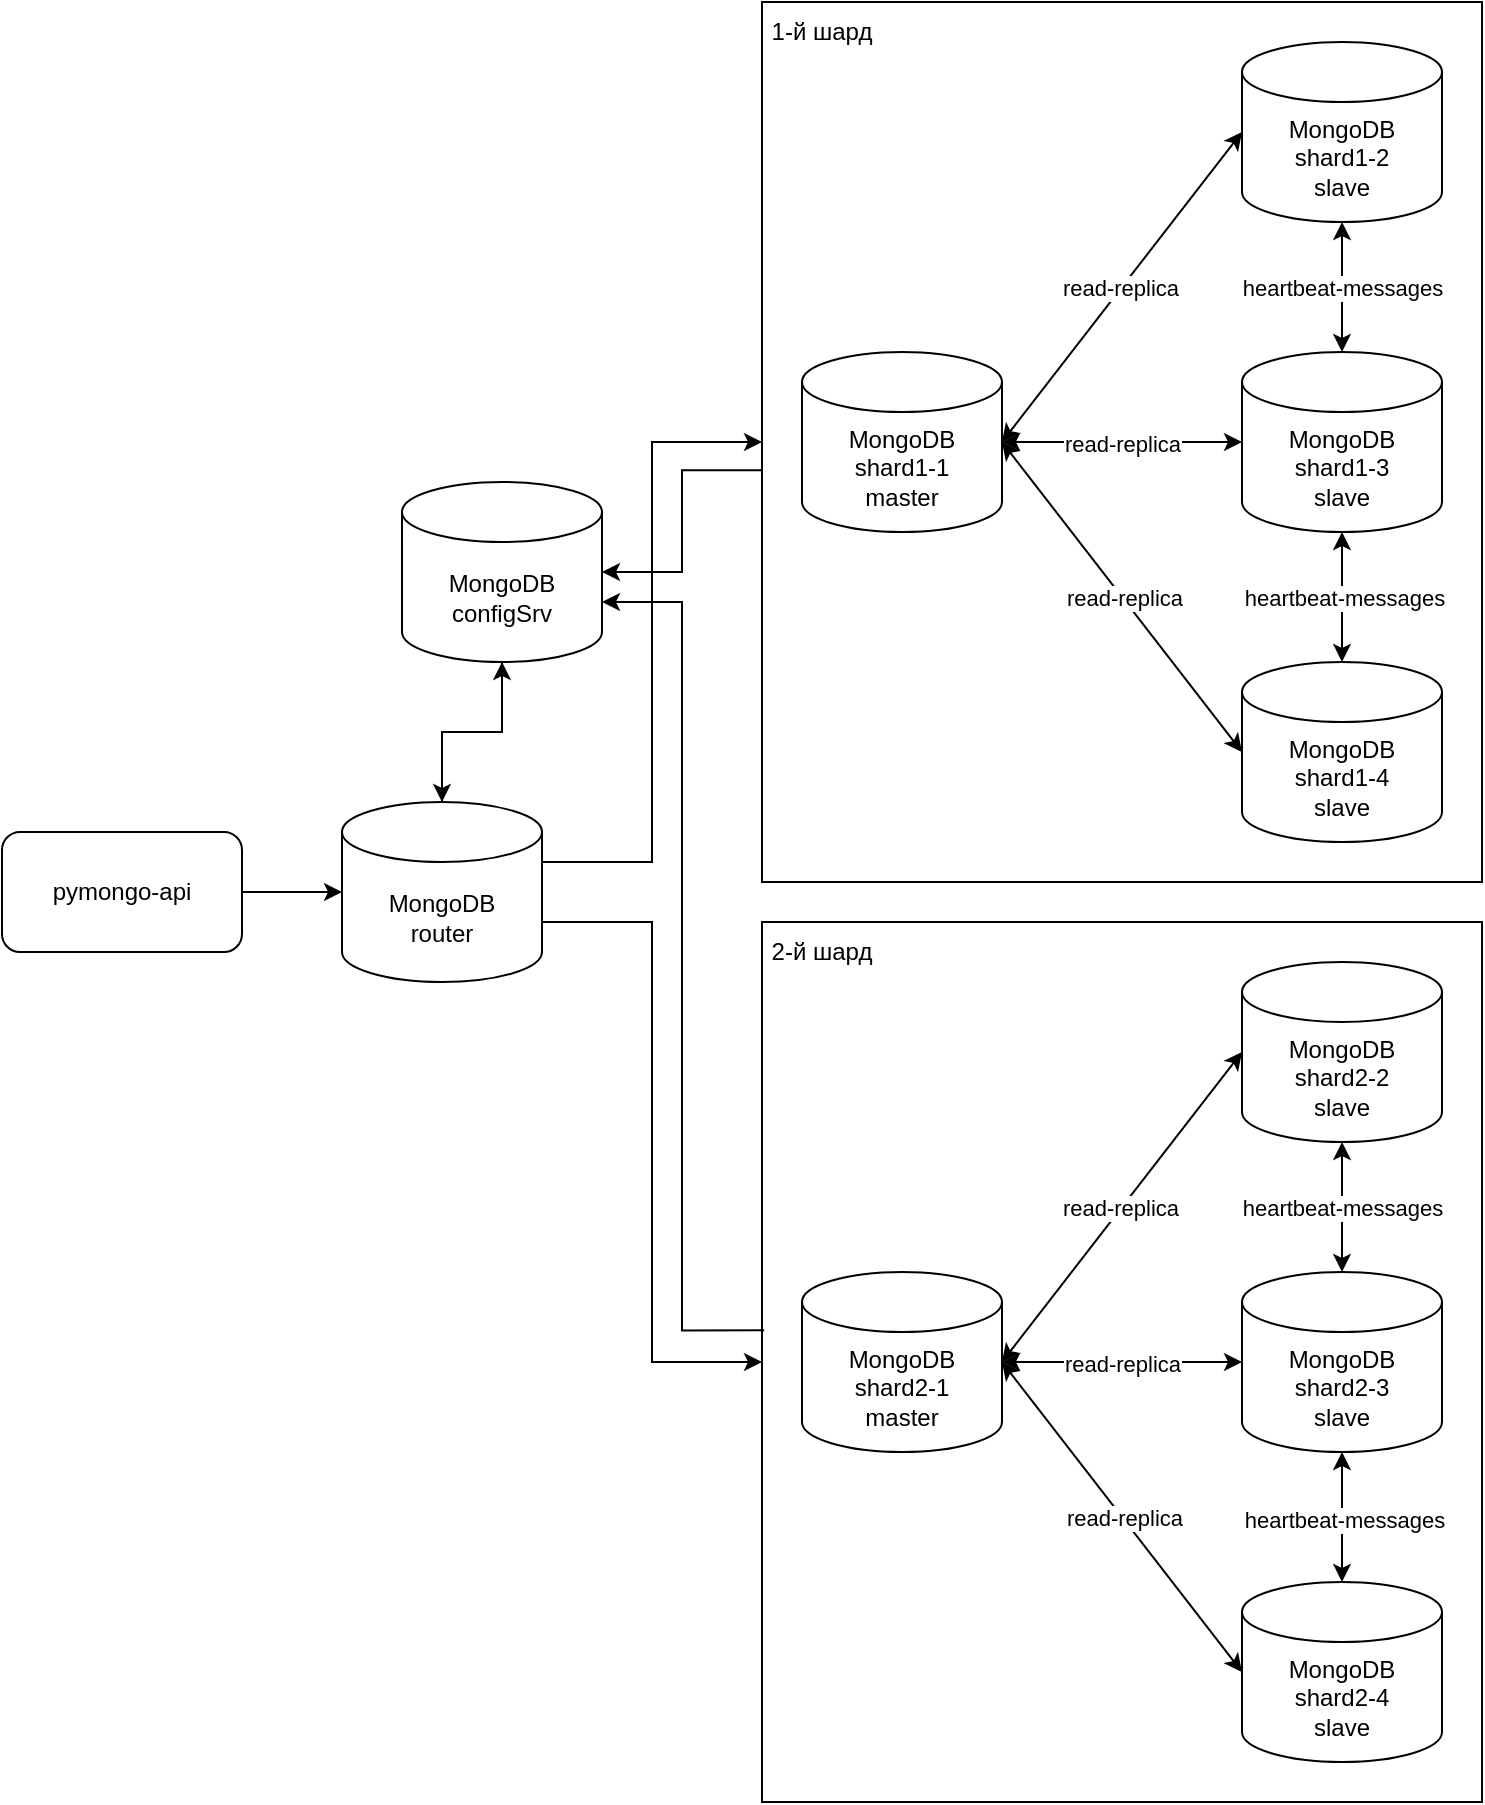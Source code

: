 <mxfile version="25.0.3">
  <diagram name="Page-1" id="-H_mtQnk-PTXWXPvYvuk">
    <mxGraphModel dx="1266" dy="-177" grid="1" gridSize="10" guides="1" tooltips="1" connect="1" arrows="1" fold="1" page="1" pageScale="1" pageWidth="1169" pageHeight="827" math="0" shadow="0">
      <root>
        <mxCell id="0" />
        <mxCell id="1" parent="0" />
        <mxCell id="DAicFC5jk0w9_VVgqc7O-48" value="" style="rounded=0;whiteSpace=wrap;html=1;" parent="1" vertex="1">
          <mxGeometry x="600" y="1120" width="360" height="440" as="geometry" />
        </mxCell>
        <mxCell id="DAicFC5jk0w9_VVgqc7O-47" value="" style="rounded=0;whiteSpace=wrap;html=1;" parent="1" vertex="1">
          <mxGeometry x="600" y="1580" width="360" height="440" as="geometry" />
        </mxCell>
        <mxCell id="DAicFC5jk0w9_VVgqc7O-16" value="MongoDB&lt;br&gt;configSrv" style="shape=cylinder3;whiteSpace=wrap;html=1;boundedLbl=1;backgroundOutline=1;size=15;" parent="1" vertex="1">
          <mxGeometry x="420" y="1360" width="100" height="90" as="geometry" />
        </mxCell>
        <mxCell id="DAicFC5jk0w9_VVgqc7O-17" value="pymongo-api" style="rounded=1;whiteSpace=wrap;html=1;" parent="1" vertex="1">
          <mxGeometry x="220" y="1535" width="120" height="60" as="geometry" />
        </mxCell>
        <mxCell id="DAicFC5jk0w9_VVgqc7O-18" value="MongoDB&lt;br&gt;shard1-1&lt;br&gt;master" style="shape=cylinder3;whiteSpace=wrap;html=1;boundedLbl=1;backgroundOutline=1;size=15;" parent="1" vertex="1">
          <mxGeometry x="620" y="1295" width="100" height="90" as="geometry" />
        </mxCell>
        <mxCell id="DAicFC5jk0w9_VVgqc7O-19" value="MongoDB&lt;br&gt;shard2-1&lt;div&gt;master&lt;/div&gt;" style="shape=cylinder3;whiteSpace=wrap;html=1;boundedLbl=1;backgroundOutline=1;size=15;" parent="1" vertex="1">
          <mxGeometry x="620" y="1755" width="100" height="90" as="geometry" />
        </mxCell>
        <mxCell id="DAicFC5jk0w9_VVgqc7O-20" value="MongoDB&lt;br&gt;router" style="shape=cylinder3;whiteSpace=wrap;html=1;boundedLbl=1;backgroundOutline=1;size=15;" parent="1" vertex="1">
          <mxGeometry x="390" y="1520" width="100" height="90" as="geometry" />
        </mxCell>
        <mxCell id="DAicFC5jk0w9_VVgqc7O-21" style="edgeStyle=orthogonalEdgeStyle;rounded=0;orthogonalLoop=1;jettySize=auto;html=1;entryX=0;entryY=0.5;entryDx=0;entryDy=0;entryPerimeter=0;" parent="1" source="DAicFC5jk0w9_VVgqc7O-17" target="DAicFC5jk0w9_VVgqc7O-20" edge="1">
          <mxGeometry relative="1" as="geometry" />
        </mxCell>
        <mxCell id="DAicFC5jk0w9_VVgqc7O-22" style="edgeStyle=orthogonalEdgeStyle;rounded=0;orthogonalLoop=1;jettySize=auto;html=1;entryX=0;entryY=0.5;entryDx=0;entryDy=0;exitX=1;exitY=0;exitDx=0;exitDy=60;exitPerimeter=0;" parent="1" source="DAicFC5jk0w9_VVgqc7O-20" target="DAicFC5jk0w9_VVgqc7O-47" edge="1">
          <mxGeometry relative="1" as="geometry" />
        </mxCell>
        <mxCell id="DAicFC5jk0w9_VVgqc7O-23" style="edgeStyle=orthogonalEdgeStyle;rounded=0;orthogonalLoop=1;jettySize=auto;html=1;entryX=0;entryY=0.5;entryDx=0;entryDy=0;exitX=1;exitY=0;exitDx=0;exitDy=30;exitPerimeter=0;" parent="1" source="DAicFC5jk0w9_VVgqc7O-20" target="DAicFC5jk0w9_VVgqc7O-48" edge="1">
          <mxGeometry relative="1" as="geometry" />
        </mxCell>
        <mxCell id="DAicFC5jk0w9_VVgqc7O-24" style="edgeStyle=orthogonalEdgeStyle;rounded=0;orthogonalLoop=1;jettySize=auto;html=1;entryX=0.5;entryY=0;entryDx=0;entryDy=0;entryPerimeter=0;" parent="1" source="DAicFC5jk0w9_VVgqc7O-16" target="DAicFC5jk0w9_VVgqc7O-20" edge="1">
          <mxGeometry relative="1" as="geometry" />
        </mxCell>
        <mxCell id="DAicFC5jk0w9_VVgqc7O-25" style="edgeStyle=orthogonalEdgeStyle;rounded=0;orthogonalLoop=1;jettySize=auto;html=1;entryX=0.5;entryY=1;entryDx=0;entryDy=0;entryPerimeter=0;" parent="1" source="DAicFC5jk0w9_VVgqc7O-20" target="DAicFC5jk0w9_VVgqc7O-16" edge="1">
          <mxGeometry relative="1" as="geometry" />
        </mxCell>
        <mxCell id="DAicFC5jk0w9_VVgqc7O-26" value="MongoDB&lt;br&gt;shard1-4&lt;br&gt;slave" style="shape=cylinder3;whiteSpace=wrap;html=1;boundedLbl=1;backgroundOutline=1;size=15;" parent="1" vertex="1">
          <mxGeometry x="840" y="1450" width="100" height="90" as="geometry" />
        </mxCell>
        <mxCell id="DAicFC5jk0w9_VVgqc7O-27" value="MongoDB&lt;br&gt;shard1-3&lt;br&gt;slave" style="shape=cylinder3;whiteSpace=wrap;html=1;boundedLbl=1;backgroundOutline=1;size=15;" parent="1" vertex="1">
          <mxGeometry x="840" y="1295" width="100" height="90" as="geometry" />
        </mxCell>
        <mxCell id="DAicFC5jk0w9_VVgqc7O-28" value="MongoDB&lt;br&gt;shard2-2&lt;br&gt;slave" style="shape=cylinder3;whiteSpace=wrap;html=1;boundedLbl=1;backgroundOutline=1;size=15;" parent="1" vertex="1">
          <mxGeometry x="840" y="1600" width="100" height="90" as="geometry" />
        </mxCell>
        <mxCell id="DAicFC5jk0w9_VVgqc7O-29" value="MongoDB&lt;br&gt;shard1-2&lt;br&gt;slave" style="shape=cylinder3;whiteSpace=wrap;html=1;boundedLbl=1;backgroundOutline=1;size=15;" parent="1" vertex="1">
          <mxGeometry x="840" y="1140" width="100" height="90" as="geometry" />
        </mxCell>
        <mxCell id="DAicFC5jk0w9_VVgqc7O-30" value="MongoDB&lt;br&gt;shard2-3&lt;br&gt;slave" style="shape=cylinder3;whiteSpace=wrap;html=1;boundedLbl=1;backgroundOutline=1;size=15;" parent="1" vertex="1">
          <mxGeometry x="840" y="1755" width="100" height="90" as="geometry" />
        </mxCell>
        <mxCell id="DAicFC5jk0w9_VVgqc7O-31" value="MongoDB&lt;br&gt;shard2-4&lt;br&gt;slave" style="shape=cylinder3;whiteSpace=wrap;html=1;boundedLbl=1;backgroundOutline=1;size=15;" parent="1" vertex="1">
          <mxGeometry x="840" y="1910" width="100" height="90" as="geometry" />
        </mxCell>
        <mxCell id="DAicFC5jk0w9_VVgqc7O-49" value="1-й шард" style="text;html=1;align=center;verticalAlign=middle;whiteSpace=wrap;rounded=0;" parent="1" vertex="1">
          <mxGeometry x="600" y="1120" width="60" height="30" as="geometry" />
        </mxCell>
        <mxCell id="DAicFC5jk0w9_VVgqc7O-50" value="2-й шард" style="text;html=1;align=center;verticalAlign=middle;whiteSpace=wrap;rounded=0;" parent="1" vertex="1">
          <mxGeometry x="600" y="1580" width="60" height="30" as="geometry" />
        </mxCell>
        <mxCell id="DAicFC5jk0w9_VVgqc7O-52" value="" style="endArrow=classic;startArrow=classic;html=1;rounded=0;entryX=0.5;entryY=1;entryDx=0;entryDy=0;entryPerimeter=0;exitX=0.5;exitY=0;exitDx=0;exitDy=0;exitPerimeter=0;" parent="1" source="DAicFC5jk0w9_VVgqc7O-30" target="DAicFC5jk0w9_VVgqc7O-28" edge="1">
          <mxGeometry width="50" height="50" relative="1" as="geometry">
            <mxPoint x="420" y="1790" as="sourcePoint" />
            <mxPoint x="470" y="1740" as="targetPoint" />
          </mxGeometry>
        </mxCell>
        <mxCell id="DAicFC5jk0w9_VVgqc7O-57" value="heartbeat-messages" style="edgeLabel;html=1;align=center;verticalAlign=middle;resizable=0;points=[];" parent="DAicFC5jk0w9_VVgqc7O-52" vertex="1" connectable="0">
          <mxGeometry x="-0.015" relative="1" as="geometry">
            <mxPoint as="offset" />
          </mxGeometry>
        </mxCell>
        <mxCell id="DAicFC5jk0w9_VVgqc7O-53" value="" style="endArrow=classic;startArrow=classic;html=1;rounded=0;entryX=0.5;entryY=1;entryDx=0;entryDy=0;entryPerimeter=0;exitX=0.5;exitY=0;exitDx=0;exitDy=0;exitPerimeter=0;" parent="1" source="DAicFC5jk0w9_VVgqc7O-31" target="DAicFC5jk0w9_VVgqc7O-30" edge="1">
          <mxGeometry width="50" height="50" relative="1" as="geometry">
            <mxPoint x="280" y="1840" as="sourcePoint" />
            <mxPoint x="330" y="1790" as="targetPoint" />
          </mxGeometry>
        </mxCell>
        <mxCell id="DAicFC5jk0w9_VVgqc7O-59" value="heartbeat-messages" style="edgeLabel;html=1;align=center;verticalAlign=middle;resizable=0;points=[];" parent="DAicFC5jk0w9_VVgqc7O-53" vertex="1" connectable="0">
          <mxGeometry x="-0.046" y="-1" relative="1" as="geometry">
            <mxPoint as="offset" />
          </mxGeometry>
        </mxCell>
        <mxCell id="DAicFC5jk0w9_VVgqc7O-54" value="" style="endArrow=classic;startArrow=classic;html=1;rounded=0;entryX=0.5;entryY=1;entryDx=0;entryDy=0;entryPerimeter=0;exitX=0.5;exitY=0;exitDx=0;exitDy=0;exitPerimeter=0;" parent="1" source="DAicFC5jk0w9_VVgqc7O-26" target="DAicFC5jk0w9_VVgqc7O-27" edge="1">
          <mxGeometry width="50" height="50" relative="1" as="geometry">
            <mxPoint x="340" y="1770" as="sourcePoint" />
            <mxPoint x="390" y="1720" as="targetPoint" />
          </mxGeometry>
        </mxCell>
        <mxCell id="DAicFC5jk0w9_VVgqc7O-60" value="heartbeat-messages" style="edgeLabel;html=1;align=center;verticalAlign=middle;resizable=0;points=[];" parent="DAicFC5jk0w9_VVgqc7O-54" vertex="1" connectable="0">
          <mxGeometry x="-0.015" y="-1" relative="1" as="geometry">
            <mxPoint as="offset" />
          </mxGeometry>
        </mxCell>
        <mxCell id="DAicFC5jk0w9_VVgqc7O-55" value="" style="endArrow=classic;startArrow=classic;html=1;rounded=0;entryX=0.5;entryY=1;entryDx=0;entryDy=0;entryPerimeter=0;exitX=0.5;exitY=0;exitDx=0;exitDy=0;exitPerimeter=0;" parent="1" source="DAicFC5jk0w9_VVgqc7O-27" target="DAicFC5jk0w9_VVgqc7O-29" edge="1">
          <mxGeometry width="50" height="50" relative="1" as="geometry">
            <mxPoint x="350" y="1670" as="sourcePoint" />
            <mxPoint x="400" y="1620" as="targetPoint" />
          </mxGeometry>
        </mxCell>
        <mxCell id="DAicFC5jk0w9_VVgqc7O-61" value="heartbeat-messages" style="edgeLabel;html=1;align=center;verticalAlign=middle;resizable=0;points=[];" parent="DAicFC5jk0w9_VVgqc7O-55" vertex="1" connectable="0">
          <mxGeometry x="-0.015" relative="1" as="geometry">
            <mxPoint as="offset" />
          </mxGeometry>
        </mxCell>
        <mxCell id="DAicFC5jk0w9_VVgqc7O-86" value="" style="endArrow=classic;startArrow=classic;html=1;rounded=0;entryX=0;entryY=0.5;entryDx=0;entryDy=0;entryPerimeter=0;exitX=1;exitY=0.5;exitDx=0;exitDy=0;exitPerimeter=0;" parent="1" source="DAicFC5jk0w9_VVgqc7O-19" target="DAicFC5jk0w9_VVgqc7O-28" edge="1">
          <mxGeometry width="50" height="50" relative="1" as="geometry">
            <mxPoint x="330" y="1950" as="sourcePoint" />
            <mxPoint x="380" y="1900" as="targetPoint" />
          </mxGeometry>
        </mxCell>
        <mxCell id="DAicFC5jk0w9_VVgqc7O-92" value="read-replica" style="edgeLabel;html=1;align=center;verticalAlign=middle;resizable=0;points=[];" parent="DAicFC5jk0w9_VVgqc7O-86" vertex="1" connectable="0">
          <mxGeometry x="-0.004" y="1" relative="1" as="geometry">
            <mxPoint as="offset" />
          </mxGeometry>
        </mxCell>
        <mxCell id="DAicFC5jk0w9_VVgqc7O-87" value="" style="endArrow=classic;startArrow=classic;html=1;rounded=0;entryX=0;entryY=0.5;entryDx=0;entryDy=0;entryPerimeter=0;exitX=1;exitY=0.5;exitDx=0;exitDy=0;exitPerimeter=0;" parent="1" source="DAicFC5jk0w9_VVgqc7O-19" target="DAicFC5jk0w9_VVgqc7O-30" edge="1">
          <mxGeometry width="50" height="50" relative="1" as="geometry">
            <mxPoint x="230" y="1870" as="sourcePoint" />
            <mxPoint x="280" y="1820" as="targetPoint" />
          </mxGeometry>
        </mxCell>
        <mxCell id="DAicFC5jk0w9_VVgqc7O-90" value="read-replica" style="edgeLabel;html=1;align=center;verticalAlign=middle;resizable=0;points=[];" parent="DAicFC5jk0w9_VVgqc7O-87" vertex="1" connectable="0">
          <mxGeometry y="-1" relative="1" as="geometry">
            <mxPoint as="offset" />
          </mxGeometry>
        </mxCell>
        <mxCell id="DAicFC5jk0w9_VVgqc7O-88" value="" style="endArrow=classic;startArrow=classic;html=1;rounded=0;entryX=0;entryY=0.5;entryDx=0;entryDy=0;entryPerimeter=0;exitX=1;exitY=0.5;exitDx=0;exitDy=0;exitPerimeter=0;" parent="1" source="DAicFC5jk0w9_VVgqc7O-19" target="DAicFC5jk0w9_VVgqc7O-31" edge="1">
          <mxGeometry width="50" height="50" relative="1" as="geometry">
            <mxPoint x="320" y="1980" as="sourcePoint" />
            <mxPoint x="370" y="1930" as="targetPoint" />
          </mxGeometry>
        </mxCell>
        <mxCell id="DAicFC5jk0w9_VVgqc7O-91" value="read-replica" style="edgeLabel;html=1;align=center;verticalAlign=middle;resizable=0;points=[];" parent="DAicFC5jk0w9_VVgqc7O-88" vertex="1" connectable="0">
          <mxGeometry x="0.006" relative="1" as="geometry">
            <mxPoint as="offset" />
          </mxGeometry>
        </mxCell>
        <mxCell id="DAicFC5jk0w9_VVgqc7O-96" value="" style="endArrow=classic;startArrow=classic;html=1;rounded=0;entryX=0;entryY=0.5;entryDx=0;entryDy=0;entryPerimeter=0;exitX=1;exitY=0.5;exitDx=0;exitDy=0;exitPerimeter=0;" parent="1" source="DAicFC5jk0w9_VVgqc7O-18" target="DAicFC5jk0w9_VVgqc7O-29" edge="1">
          <mxGeometry width="50" height="50" relative="1" as="geometry">
            <mxPoint x="730" y="1810" as="sourcePoint" />
            <mxPoint x="1040" y="1655" as="targetPoint" />
          </mxGeometry>
        </mxCell>
        <mxCell id="DAicFC5jk0w9_VVgqc7O-97" value="read-replica" style="edgeLabel;html=1;align=center;verticalAlign=middle;resizable=0;points=[];" parent="DAicFC5jk0w9_VVgqc7O-96" vertex="1" connectable="0">
          <mxGeometry x="-0.004" y="1" relative="1" as="geometry">
            <mxPoint as="offset" />
          </mxGeometry>
        </mxCell>
        <mxCell id="DAicFC5jk0w9_VVgqc7O-98" value="" style="endArrow=classic;startArrow=classic;html=1;rounded=0;entryX=0;entryY=0.5;entryDx=0;entryDy=0;entryPerimeter=0;exitX=1;exitY=0.5;exitDx=0;exitDy=0;exitPerimeter=0;" parent="1" source="DAicFC5jk0w9_VVgqc7O-18" target="DAicFC5jk0w9_VVgqc7O-27" edge="1">
          <mxGeometry width="50" height="50" relative="1" as="geometry">
            <mxPoint x="730" y="1810" as="sourcePoint" />
            <mxPoint x="1040" y="1810" as="targetPoint" />
          </mxGeometry>
        </mxCell>
        <mxCell id="DAicFC5jk0w9_VVgqc7O-99" value="read-replica" style="edgeLabel;html=1;align=center;verticalAlign=middle;resizable=0;points=[];" parent="DAicFC5jk0w9_VVgqc7O-98" vertex="1" connectable="0">
          <mxGeometry y="-1" relative="1" as="geometry">
            <mxPoint as="offset" />
          </mxGeometry>
        </mxCell>
        <mxCell id="DAicFC5jk0w9_VVgqc7O-100" value="" style="endArrow=classic;startArrow=classic;html=1;rounded=0;entryX=0;entryY=0.5;entryDx=0;entryDy=0;entryPerimeter=0;exitX=1;exitY=0.5;exitDx=0;exitDy=0;exitPerimeter=0;" parent="1" source="DAicFC5jk0w9_VVgqc7O-18" target="DAicFC5jk0w9_VVgqc7O-26" edge="1">
          <mxGeometry width="50" height="50" relative="1" as="geometry">
            <mxPoint x="730" y="1810" as="sourcePoint" />
            <mxPoint x="1040" y="1965" as="targetPoint" />
          </mxGeometry>
        </mxCell>
        <mxCell id="DAicFC5jk0w9_VVgqc7O-101" value="read-replica" style="edgeLabel;html=1;align=center;verticalAlign=middle;resizable=0;points=[];" parent="DAicFC5jk0w9_VVgqc7O-100" vertex="1" connectable="0">
          <mxGeometry x="0.006" relative="1" as="geometry">
            <mxPoint as="offset" />
          </mxGeometry>
        </mxCell>
        <mxCell id="DAicFC5jk0w9_VVgqc7O-103" style="edgeStyle=orthogonalEdgeStyle;rounded=0;orthogonalLoop=1;jettySize=auto;html=1;entryX=1;entryY=0;entryDx=0;entryDy=60;entryPerimeter=0;exitX=0.003;exitY=0.464;exitDx=0;exitDy=0;exitPerimeter=0;" parent="1" source="DAicFC5jk0w9_VVgqc7O-47" target="DAicFC5jk0w9_VVgqc7O-16" edge="1">
          <mxGeometry relative="1" as="geometry" />
        </mxCell>
        <mxCell id="DAicFC5jk0w9_VVgqc7O-104" style="edgeStyle=orthogonalEdgeStyle;rounded=0;orthogonalLoop=1;jettySize=auto;html=1;entryX=1;entryY=0.5;entryDx=0;entryDy=0;entryPerimeter=0;exitX=0;exitY=0.532;exitDx=0;exitDy=0;exitPerimeter=0;" parent="1" source="DAicFC5jk0w9_VVgqc7O-48" target="DAicFC5jk0w9_VVgqc7O-16" edge="1">
          <mxGeometry relative="1" as="geometry" />
        </mxCell>
      </root>
    </mxGraphModel>
  </diagram>
</mxfile>
